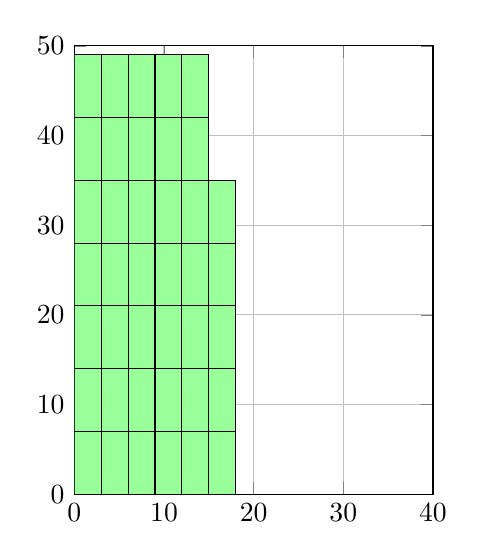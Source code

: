 \begin{tikzpicture}
	\begin{axis}[axis equal image, xmin=0, xmax=40, ymin=0, ymax=50, grid=major]
		\filldraw[draw=black,fill=green!40,pattern=,pattern color=green!40] (axis cs:0.0,0.0) rectangle (axis cs:3.0,7.0);
		\filldraw[draw=black,fill=green!40,pattern=,pattern color=green!40] (axis cs:0.0,7.0) rectangle (axis cs:3.0,14.0);
		\filldraw[draw=black,fill=green!40,pattern=,pattern color=green!40] (axis cs:0.0,14.0) rectangle (axis cs:3.0,21.0);
		\filldraw[draw=black,fill=green!40,pattern=,pattern color=green!40] (axis cs:0.0,21.0) rectangle (axis cs:3.0,28.0);
		\filldraw[draw=black,fill=green!40,pattern=,pattern color=green!40] (axis cs:0.0,28.0) rectangle (axis cs:3.0,35.0);
		\filldraw[draw=black,fill=green!40,pattern=,pattern color=green!40] (axis cs:0.0,35.0) rectangle (axis cs:3.0,42.0);
		\filldraw[draw=black,fill=green!40,pattern=,pattern color=green!40] (axis cs:0.0,42.0) rectangle (axis cs:3.0,49.0);
		\filldraw[draw=black,fill=green!40,pattern=,pattern color=green!40] (axis cs:3.0,0.0) rectangle (axis cs:6.0,7.0);
		\filldraw[draw=black,fill=green!40,pattern=,pattern color=green!40] (axis cs:3.0,7.0) rectangle (axis cs:6.0,14.0);
		\filldraw[draw=black,fill=green!40,pattern=,pattern color=green!40] (axis cs:3.0,14.0) rectangle (axis cs:6.0,21.0);
		\filldraw[draw=black,fill=green!40,pattern=,pattern color=green!40] (axis cs:3.0,21.0) rectangle (axis cs:6.0,28.0);
		\filldraw[draw=black,fill=green!40,pattern=,pattern color=green!40] (axis cs:3.0,28.0) rectangle (axis cs:6.0,35.0);
		\filldraw[draw=black,fill=green!40,pattern=,pattern color=green!40] (axis cs:3.0,35.0) rectangle (axis cs:6.0,42.0);
		\filldraw[draw=black,fill=green!40,pattern=,pattern color=green!40] (axis cs:3.0,42.0) rectangle (axis cs:6.0,49.0);
		\filldraw[draw=black,fill=green!40,pattern=,pattern color=green!40] (axis cs:6.0,0.0) rectangle (axis cs:9.0,7.0);
		\filldraw[draw=black,fill=green!40,pattern=,pattern color=green!40] (axis cs:6.0,7.0) rectangle (axis cs:9.0,14.0);
		\filldraw[draw=black,fill=green!40,pattern=,pattern color=green!40] (axis cs:6.0,14.0) rectangle (axis cs:9.0,21.0);
		\filldraw[draw=black,fill=green!40,pattern=,pattern color=green!40] (axis cs:6.0,21.0) rectangle (axis cs:9.0,28.0);
		\filldraw[draw=black,fill=green!40,pattern=,pattern color=green!40] (axis cs:6.0,28.0) rectangle (axis cs:9.0,35.0);
		\filldraw[draw=black,fill=green!40,pattern=,pattern color=green!40] (axis cs:6.0,35.0) rectangle (axis cs:9.0,42.0);
		\filldraw[draw=black,fill=green!40,pattern=,pattern color=green!40] (axis cs:6.0,42.0) rectangle (axis cs:9.0,49.0);
		\filldraw[draw=black,fill=green!40,pattern=,pattern color=green!40] (axis cs:9.0,0.0) rectangle (axis cs:12.0,7.0);
		\filldraw[draw=black,fill=green!40,pattern=,pattern color=green!40] (axis cs:9.0,7.0) rectangle (axis cs:12.0,14.0);
		\filldraw[draw=black,fill=green!40,pattern=,pattern color=green!40] (axis cs:9.0,14.0) rectangle (axis cs:12.0,21.0);
		\filldraw[draw=black,fill=green!40,pattern=,pattern color=green!40] (axis cs:9.0,21.0) rectangle (axis cs:12.0,28.0);
		\filldraw[draw=black,fill=green!40,pattern=,pattern color=green!40] (axis cs:9.0,28.0) rectangle (axis cs:12.0,35.0);
		\filldraw[draw=black,fill=green!40,pattern=,pattern color=green!40] (axis cs:9.0,35.0) rectangle (axis cs:12.0,42.0);
		\filldraw[draw=black,fill=green!40,pattern=,pattern color=green!40] (axis cs:9.0,42.0) rectangle (axis cs:12.0,49.0);
		\filldraw[draw=black,fill=green!40,pattern=,pattern color=green!40] (axis cs:12.0,0.0) rectangle (axis cs:15.0,7.0);
		\filldraw[draw=black,fill=green!40,pattern=,pattern color=green!40] (axis cs:12.0,7.0) rectangle (axis cs:15.0,14.0);
		\filldraw[draw=black,fill=green!40,pattern=,pattern color=green!40] (axis cs:12.0,14.0) rectangle (axis cs:15.0,21.0);
		\filldraw[draw=black,fill=green!40,pattern=,pattern color=green!40] (axis cs:12.0,21.0) rectangle (axis cs:15.0,28.0);
		\filldraw[draw=black,fill=green!40,pattern=,pattern color=green!40] (axis cs:12.0,28.0) rectangle (axis cs:15.0,35.0);
		\filldraw[draw=black,fill=green!40,pattern=,pattern color=green!40] (axis cs:12.0,35.0) rectangle (axis cs:15.0,42.0);
		\filldraw[draw=black,fill=green!40,pattern=,pattern color=green!40] (axis cs:12.0,42.0) rectangle (axis cs:15.0,49.0);
		\filldraw[draw=black,fill=green!40,pattern=,pattern color=green!40] (axis cs:15,0) rectangle (axis cs:18,7);
		\filldraw[draw=black,fill=green!40,pattern=,pattern color=green!40] (axis cs:15,7) rectangle (axis cs:18,14);
		\filldraw[draw=black,fill=green!40,pattern=,pattern color=green!40] (axis cs:15,14) rectangle (axis cs:18,21);
		\filldraw[draw=black,fill=green!40,pattern=,pattern color=green!40] (axis cs:15,21) rectangle (axis cs:18,28);
		\filldraw[draw=black,fill=green!40,pattern=,pattern color=green!40] (axis cs:15,28) rectangle (axis cs:18,35);
	\end{axis}
\end{tikzpicture}